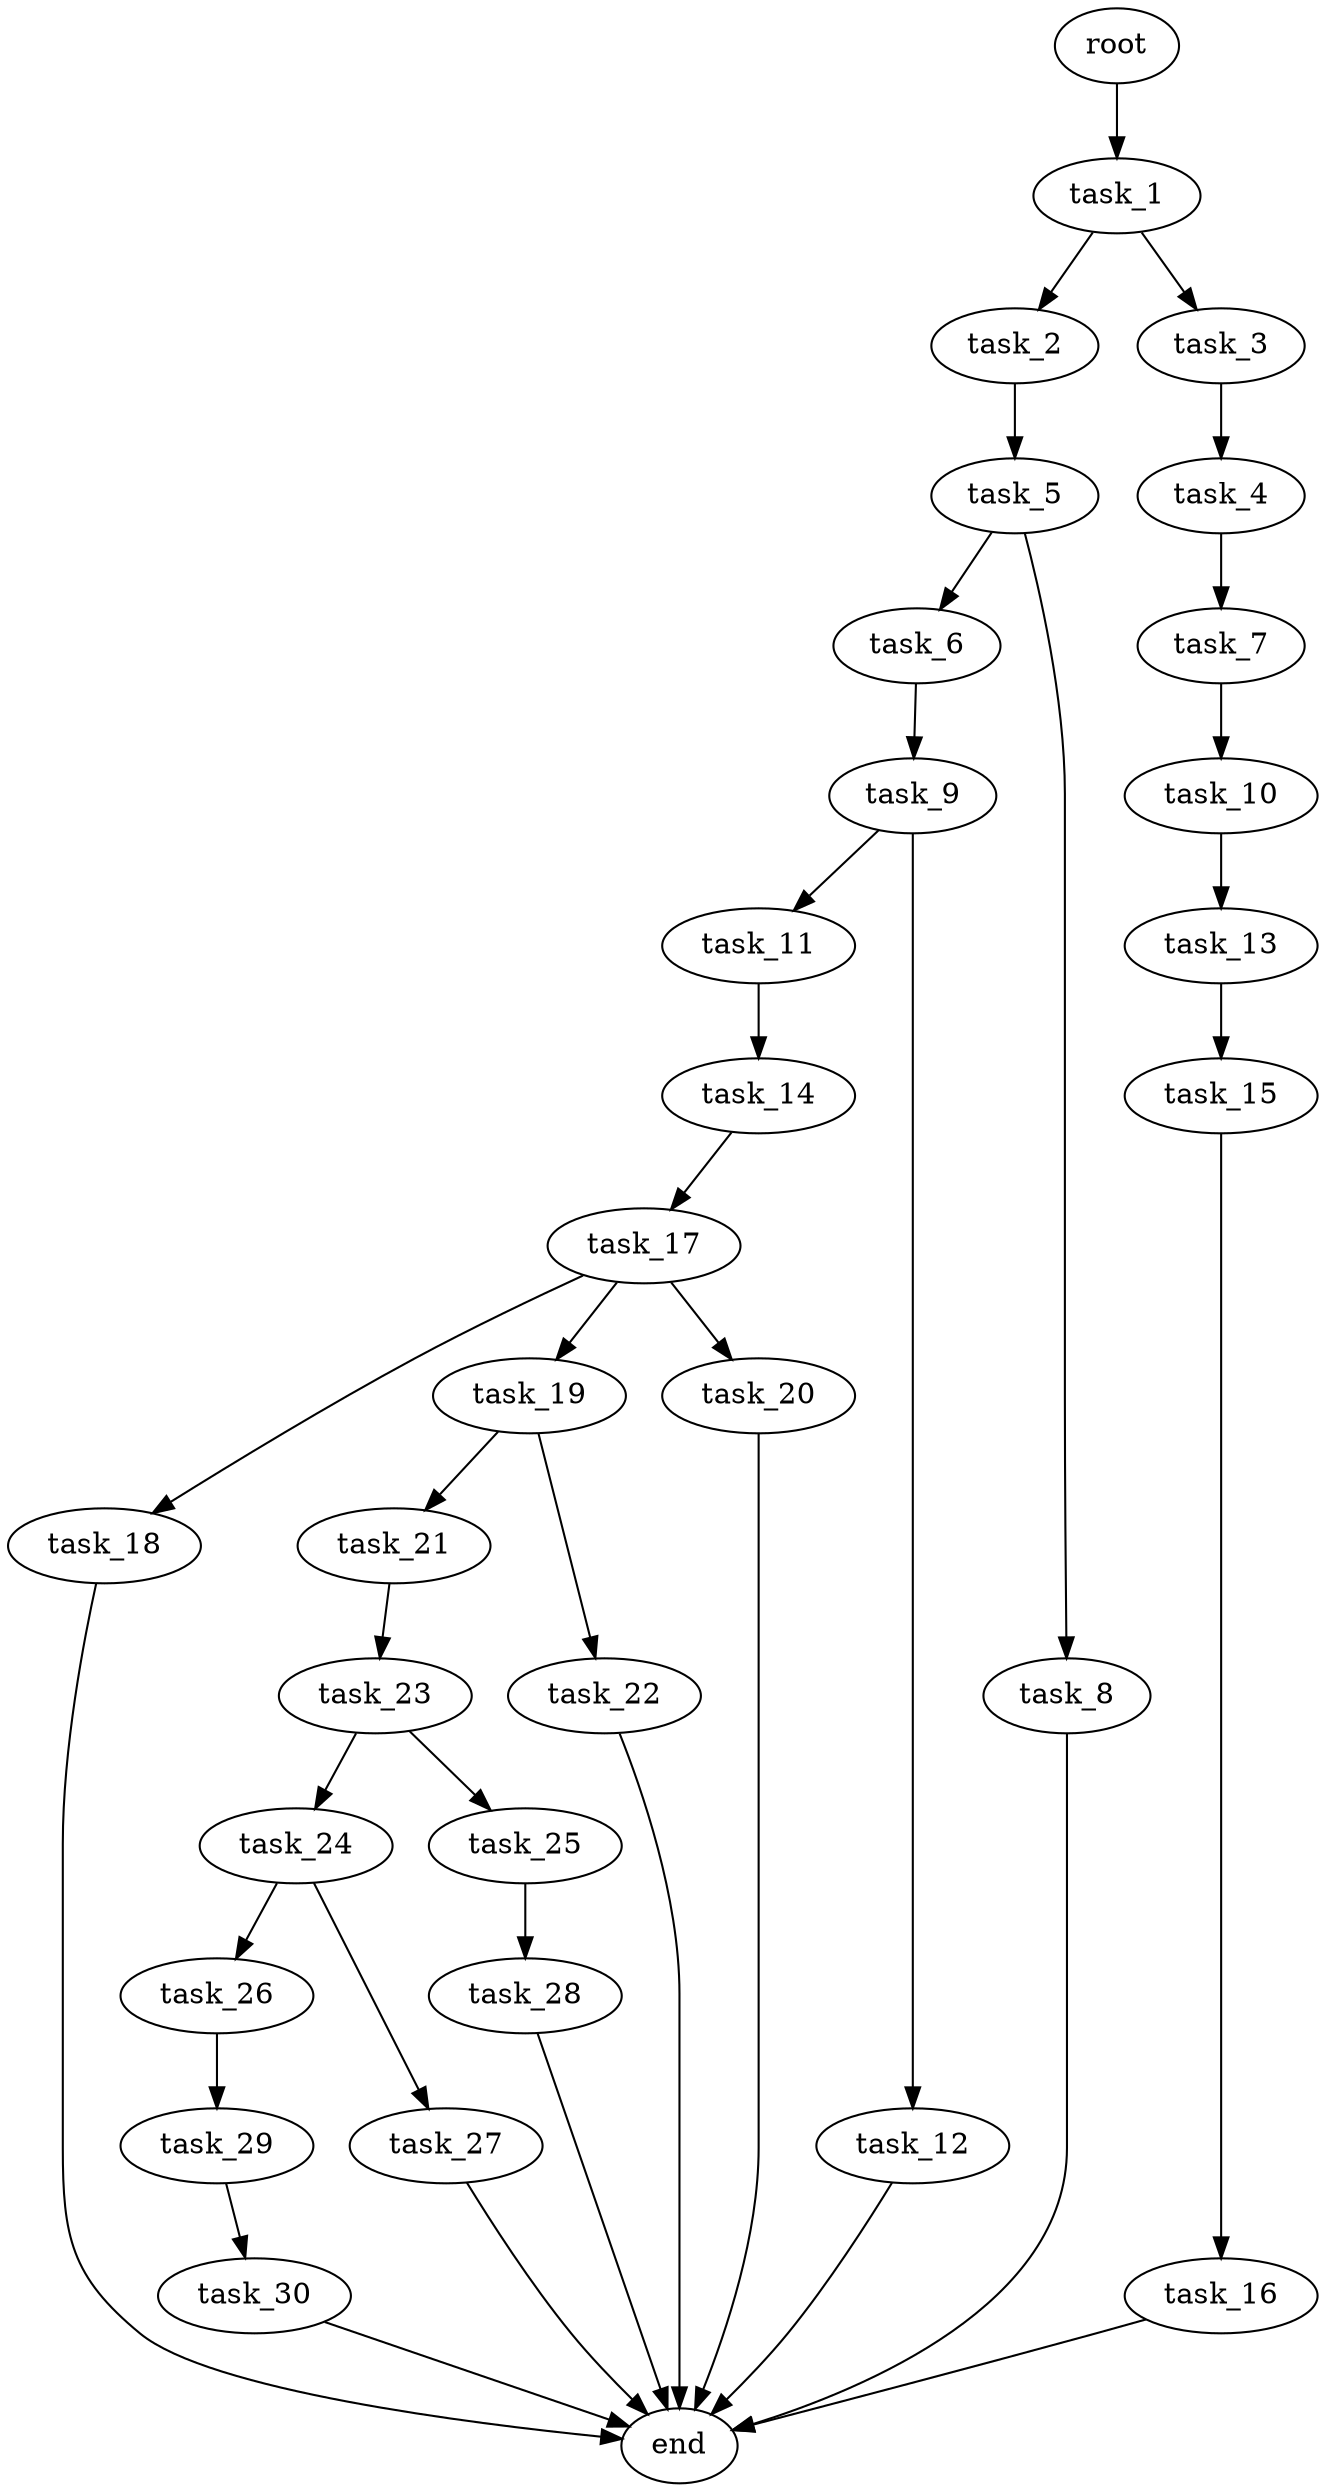 digraph G {
  root [size="0.000000e+00"];
  task_1 [size="4.471234e+09"];
  task_2 [size="1.187950e+09"];
  task_3 [size="4.974236e+09"];
  task_4 [size="6.534077e+09"];
  task_5 [size="1.027331e+09"];
  task_6 [size="4.123973e+09"];
  task_7 [size="5.571753e+09"];
  task_8 [size="2.696985e+06"];
  task_9 [size="9.098646e+08"];
  task_10 [size="6.042429e+09"];
  task_11 [size="6.191042e+09"];
  task_12 [size="3.046675e+09"];
  task_13 [size="5.083869e+09"];
  task_14 [size="2.069306e+09"];
  task_15 [size="6.715072e+09"];
  task_16 [size="9.503601e+09"];
  task_17 [size="3.634061e+09"];
  task_18 [size="5.436979e+08"];
  task_19 [size="2.229958e+09"];
  task_20 [size="4.545145e+09"];
  task_21 [size="5.601948e+09"];
  task_22 [size="6.197960e+09"];
  task_23 [size="4.731864e+09"];
  task_24 [size="6.572015e+09"];
  task_25 [size="7.159419e+09"];
  task_26 [size="1.141120e+09"];
  task_27 [size="7.593440e+09"];
  task_28 [size="2.218249e+09"];
  task_29 [size="3.414230e+09"];
  task_30 [size="8.299009e+09"];
  end [size="0.000000e+00"];

  root -> task_1 [size="1.000000e-12"];
  task_1 -> task_2 [size="1.187950e+08"];
  task_1 -> task_3 [size="4.974236e+08"];
  task_2 -> task_5 [size="1.027331e+08"];
  task_3 -> task_4 [size="6.534077e+08"];
  task_4 -> task_7 [size="5.571753e+08"];
  task_5 -> task_6 [size="4.123973e+08"];
  task_5 -> task_8 [size="2.696985e+05"];
  task_6 -> task_9 [size="9.098646e+07"];
  task_7 -> task_10 [size="6.042429e+08"];
  task_8 -> end [size="1.000000e-12"];
  task_9 -> task_11 [size="6.191042e+08"];
  task_9 -> task_12 [size="3.046675e+08"];
  task_10 -> task_13 [size="5.083869e+08"];
  task_11 -> task_14 [size="2.069306e+08"];
  task_12 -> end [size="1.000000e-12"];
  task_13 -> task_15 [size="6.715072e+08"];
  task_14 -> task_17 [size="3.634061e+08"];
  task_15 -> task_16 [size="9.503601e+08"];
  task_16 -> end [size="1.000000e-12"];
  task_17 -> task_18 [size="5.436979e+07"];
  task_17 -> task_19 [size="2.229958e+08"];
  task_17 -> task_20 [size="4.545145e+08"];
  task_18 -> end [size="1.000000e-12"];
  task_19 -> task_21 [size="5.601948e+08"];
  task_19 -> task_22 [size="6.197960e+08"];
  task_20 -> end [size="1.000000e-12"];
  task_21 -> task_23 [size="4.731864e+08"];
  task_22 -> end [size="1.000000e-12"];
  task_23 -> task_24 [size="6.572015e+08"];
  task_23 -> task_25 [size="7.159419e+08"];
  task_24 -> task_26 [size="1.141120e+08"];
  task_24 -> task_27 [size="7.593440e+08"];
  task_25 -> task_28 [size="2.218249e+08"];
  task_26 -> task_29 [size="3.414230e+08"];
  task_27 -> end [size="1.000000e-12"];
  task_28 -> end [size="1.000000e-12"];
  task_29 -> task_30 [size="8.299009e+08"];
  task_30 -> end [size="1.000000e-12"];
}
